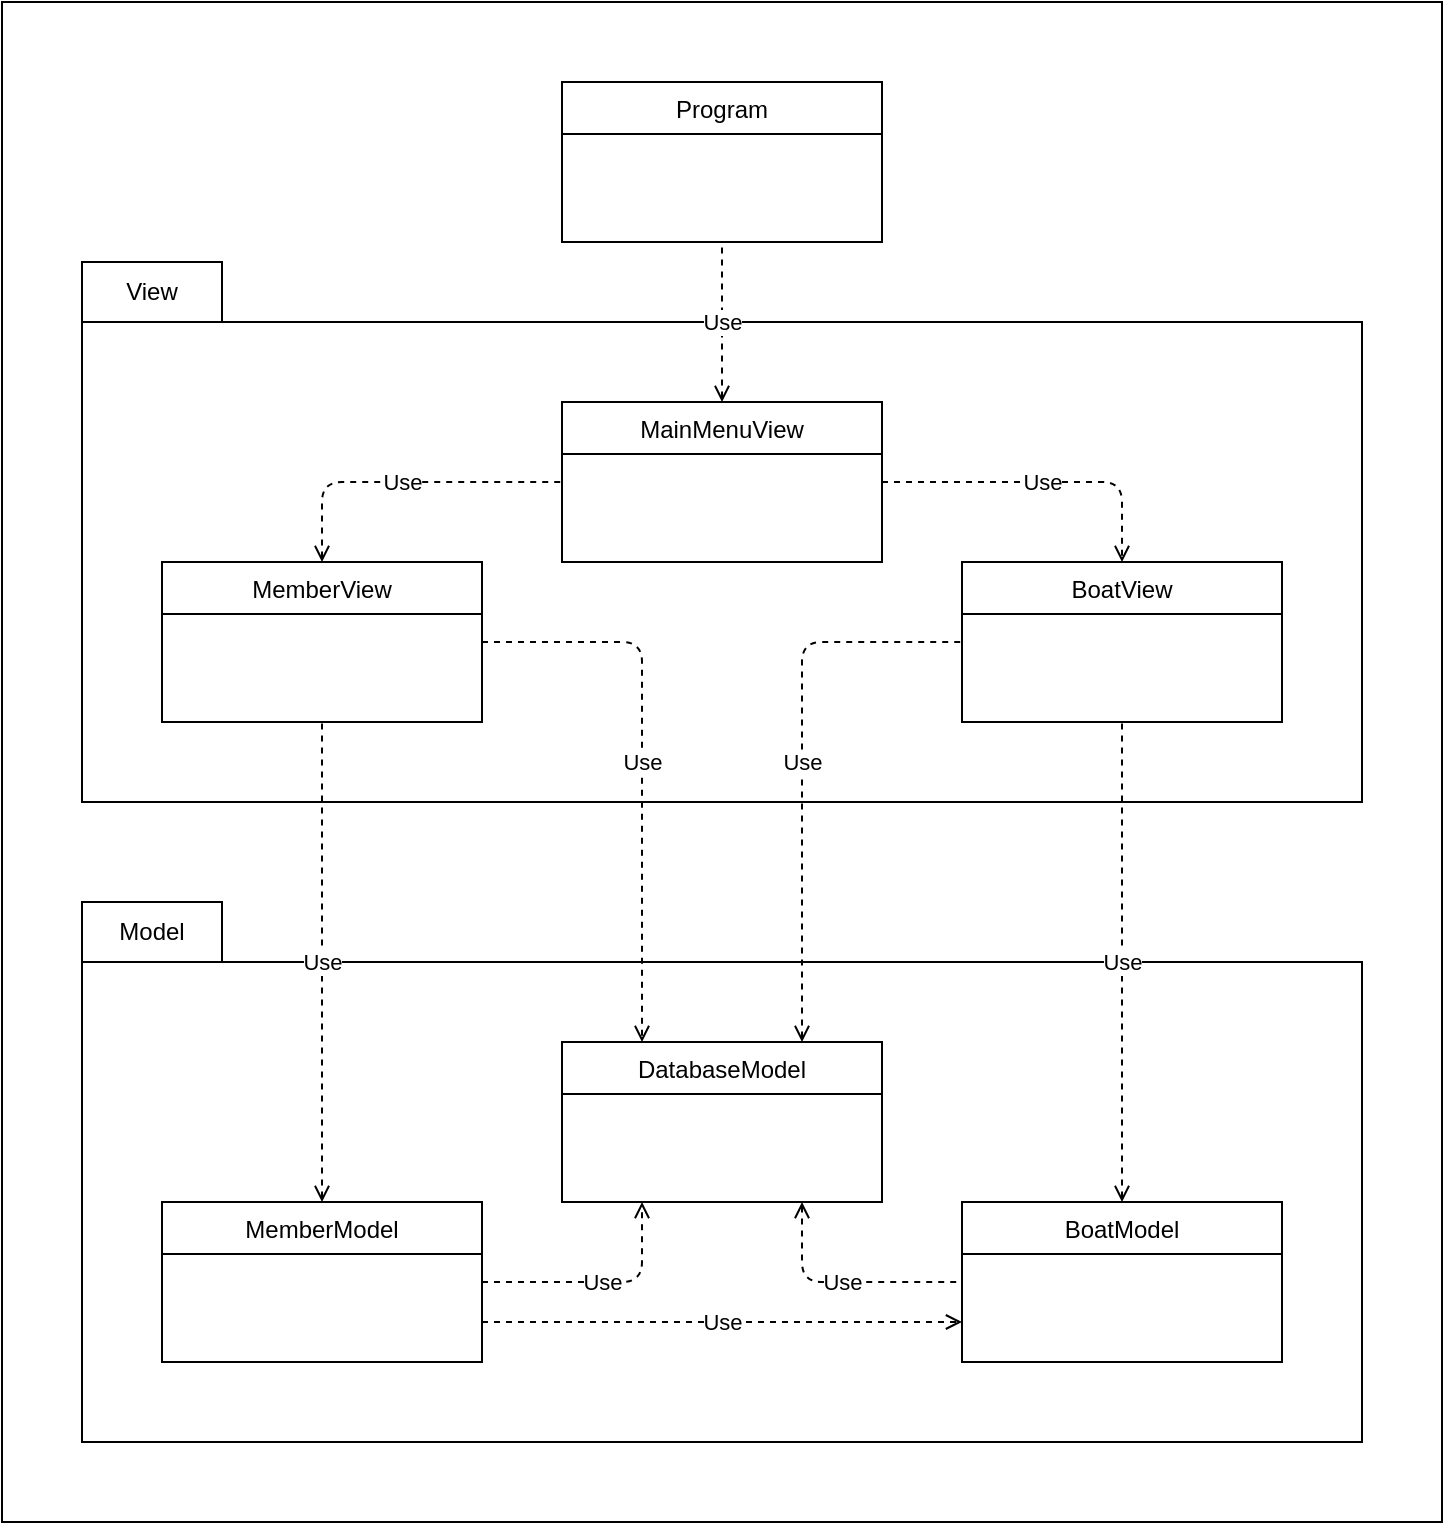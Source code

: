 <mxfile version="13.7.7" type="device"><diagram id="C5RBs43oDa-KdzZeNtuy" name="Page-1"><mxGraphModel dx="782" dy="437" grid="1" gridSize="10" guides="1" tooltips="1" connect="1" arrows="1" fold="1" page="1" pageScale="1" pageWidth="827" pageHeight="1169" math="0" shadow="0"><root><mxCell id="WIyWlLk6GJQsqaUBKTNV-0"/><mxCell id="WIyWlLk6GJQsqaUBKTNV-1" parent="WIyWlLk6GJQsqaUBKTNV-0"/><mxCell id="7UmFxp3ozavh9uDeKWcq-37" value="" style="rounded=0;whiteSpace=wrap;html=1;" vertex="1" parent="WIyWlLk6GJQsqaUBKTNV-1"><mxGeometry width="720" height="760" as="geometry"/></mxCell><mxCell id="7UmFxp3ozavh9uDeKWcq-14" value="" style="rounded=0;whiteSpace=wrap;html=1;" vertex="1" parent="WIyWlLk6GJQsqaUBKTNV-1"><mxGeometry x="40" y="480" width="640" height="240" as="geometry"/></mxCell><mxCell id="7UmFxp3ozavh9uDeKWcq-8" value="" style="rounded=0;whiteSpace=wrap;html=1;" vertex="1" parent="WIyWlLk6GJQsqaUBKTNV-1"><mxGeometry x="40" y="160" width="640" height="240" as="geometry"/></mxCell><mxCell id="zkfFHV4jXpPFQw0GAbJ--6" value="Program&#10;" style="swimlane;fontStyle=0;align=center;verticalAlign=top;childLayout=stackLayout;horizontal=1;startSize=26;horizontalStack=0;resizeParent=1;resizeLast=0;collapsible=1;marginBottom=0;rounded=0;shadow=0;strokeWidth=1;" parent="WIyWlLk6GJQsqaUBKTNV-1" vertex="1"><mxGeometry x="280" y="40" width="160" height="80" as="geometry"><mxRectangle x="130" y="380" width="160" height="26" as="alternateBounds"/></mxGeometry></mxCell><mxCell id="7UmFxp3ozavh9uDeKWcq-4" value="Use" style="endArrow=none;dashed=1;html=1;startArrow=open;startFill=0;exitX=0.5;exitY=0;exitDx=0;exitDy=0;" edge="1" parent="WIyWlLk6GJQsqaUBKTNV-1" source="7UmFxp3ozavh9uDeKWcq-5"><mxGeometry width="50" height="50" relative="1" as="geometry"><mxPoint x="360" y="160" as="sourcePoint"/><mxPoint x="360" y="120" as="targetPoint"/></mxGeometry></mxCell><mxCell id="7UmFxp3ozavh9uDeKWcq-5" value="MainMenuView" style="swimlane;fontStyle=0;align=center;verticalAlign=top;childLayout=stackLayout;horizontal=1;startSize=26;horizontalStack=0;resizeParent=1;resizeLast=0;collapsible=1;marginBottom=0;rounded=0;shadow=0;strokeWidth=1;" vertex="1" parent="WIyWlLk6GJQsqaUBKTNV-1"><mxGeometry x="280" y="200" width="160" height="80" as="geometry"><mxRectangle x="130" y="380" width="160" height="26" as="alternateBounds"/></mxGeometry></mxCell><mxCell id="7UmFxp3ozavh9uDeKWcq-6" value="MemberView" style="swimlane;fontStyle=0;align=center;verticalAlign=top;childLayout=stackLayout;horizontal=1;startSize=26;horizontalStack=0;resizeParent=1;resizeLast=0;collapsible=1;marginBottom=0;rounded=0;shadow=0;strokeWidth=1;" vertex="1" parent="WIyWlLk6GJQsqaUBKTNV-1"><mxGeometry x="80" y="280" width="160" height="80" as="geometry"><mxRectangle x="130" y="380" width="160" height="26" as="alternateBounds"/></mxGeometry></mxCell><mxCell id="7UmFxp3ozavh9uDeKWcq-7" value="BoatView" style="swimlane;fontStyle=0;align=center;verticalAlign=top;childLayout=stackLayout;horizontal=1;startSize=26;horizontalStack=0;resizeParent=1;resizeLast=0;collapsible=1;marginBottom=0;rounded=0;shadow=0;strokeWidth=1;" vertex="1" parent="WIyWlLk6GJQsqaUBKTNV-1"><mxGeometry x="480" y="280" width="160" height="80" as="geometry"><mxRectangle x="130" y="380" width="160" height="26" as="alternateBounds"/></mxGeometry></mxCell><mxCell id="7UmFxp3ozavh9uDeKWcq-17" value="" style="rounded=0;whiteSpace=wrap;html=1;" vertex="1" parent="WIyWlLk6GJQsqaUBKTNV-1"><mxGeometry x="40" y="130" width="70" height="30" as="geometry"/></mxCell><mxCell id="7UmFxp3ozavh9uDeKWcq-18" value="View" style="text;html=1;strokeColor=none;fillColor=none;align=center;verticalAlign=middle;whiteSpace=wrap;rounded=0;" vertex="1" parent="WIyWlLk6GJQsqaUBKTNV-1"><mxGeometry x="55" y="135" width="40" height="20" as="geometry"/></mxCell><mxCell id="7UmFxp3ozavh9uDeKWcq-10" value="DatabaseModel" style="swimlane;fontStyle=0;align=center;verticalAlign=top;childLayout=stackLayout;horizontal=1;startSize=26;horizontalStack=0;resizeParent=1;resizeLast=0;collapsible=1;marginBottom=0;rounded=0;shadow=0;strokeWidth=1;" vertex="1" parent="WIyWlLk6GJQsqaUBKTNV-1"><mxGeometry x="280" y="520" width="160" height="80" as="geometry"><mxRectangle x="130" y="380" width="160" height="26" as="alternateBounds"/></mxGeometry></mxCell><mxCell id="7UmFxp3ozavh9uDeKWcq-12" value="BoatModel" style="swimlane;fontStyle=0;align=center;verticalAlign=top;childLayout=stackLayout;horizontal=1;startSize=26;horizontalStack=0;resizeParent=1;resizeLast=0;collapsible=1;marginBottom=0;rounded=0;shadow=0;strokeWidth=1;" vertex="1" parent="WIyWlLk6GJQsqaUBKTNV-1"><mxGeometry x="480" y="600" width="160" height="80" as="geometry"><mxRectangle x="130" y="380" width="160" height="26" as="alternateBounds"/></mxGeometry></mxCell><mxCell id="7UmFxp3ozavh9uDeKWcq-13" value="MemberModel" style="swimlane;fontStyle=0;align=center;verticalAlign=top;childLayout=stackLayout;horizontal=1;startSize=26;horizontalStack=0;resizeParent=1;resizeLast=0;collapsible=1;marginBottom=0;rounded=0;shadow=0;strokeWidth=1;" vertex="1" parent="WIyWlLk6GJQsqaUBKTNV-1"><mxGeometry x="80" y="600" width="160" height="80" as="geometry"><mxRectangle x="130" y="380" width="160" height="26" as="alternateBounds"/></mxGeometry></mxCell><mxCell id="7UmFxp3ozavh9uDeKWcq-20" value="" style="rounded=0;whiteSpace=wrap;html=1;" vertex="1" parent="WIyWlLk6GJQsqaUBKTNV-1"><mxGeometry x="40" y="450" width="70" height="30" as="geometry"/></mxCell><mxCell id="7UmFxp3ozavh9uDeKWcq-21" value="Model" style="text;html=1;strokeColor=none;fillColor=none;align=center;verticalAlign=middle;whiteSpace=wrap;rounded=0;" vertex="1" parent="WIyWlLk6GJQsqaUBKTNV-1"><mxGeometry x="55" y="455" width="40" height="20" as="geometry"/></mxCell><mxCell id="7UmFxp3ozavh9uDeKWcq-25" value="Use" style="endArrow=none;dashed=1;html=1;entryX=0;entryY=0.5;entryDx=0;entryDy=0;startArrow=open;startFill=0;" edge="1" parent="WIyWlLk6GJQsqaUBKTNV-1" target="7UmFxp3ozavh9uDeKWcq-5"><mxGeometry width="50" height="50" relative="1" as="geometry"><mxPoint x="160" y="280" as="sourcePoint"/><mxPoint x="210" y="230" as="targetPoint"/><Array as="points"><mxPoint x="160" y="240"/></Array></mxGeometry></mxCell><mxCell id="7UmFxp3ozavh9uDeKWcq-26" value="Use" style="endArrow=open;dashed=1;html=1;entryX=0.5;entryY=0;entryDx=0;entryDy=0;startArrow=none;startFill=0;endFill=0;" edge="1" parent="WIyWlLk6GJQsqaUBKTNV-1" target="7UmFxp3ozavh9uDeKWcq-7"><mxGeometry width="50" height="50" relative="1" as="geometry"><mxPoint x="440" y="240" as="sourcePoint"/><mxPoint x="490" y="190" as="targetPoint"/><Array as="points"><mxPoint x="560" y="240"/></Array></mxGeometry></mxCell><mxCell id="7UmFxp3ozavh9uDeKWcq-27" value="Use" style="endArrow=none;dashed=1;html=1;exitX=0.5;exitY=0;exitDx=0;exitDy=0;startArrow=open;startFill=0;" edge="1" parent="WIyWlLk6GJQsqaUBKTNV-1" source="7UmFxp3ozavh9uDeKWcq-13"><mxGeometry width="50" height="50" relative="1" as="geometry"><mxPoint x="110" y="410" as="sourcePoint"/><mxPoint x="160" y="360" as="targetPoint"/></mxGeometry></mxCell><mxCell id="7UmFxp3ozavh9uDeKWcq-30" value="Use" style="endArrow=open;dashed=1;html=1;exitX=1;exitY=0.5;exitDx=0;exitDy=0;entryX=0.25;entryY=0;entryDx=0;entryDy=0;endFill=0;" edge="1" parent="WIyWlLk6GJQsqaUBKTNV-1" source="7UmFxp3ozavh9uDeKWcq-6" target="7UmFxp3ozavh9uDeKWcq-10"><mxGeometry width="50" height="50" relative="1" as="geometry"><mxPoint x="280" y="370" as="sourcePoint"/><mxPoint x="320" y="320" as="targetPoint"/><Array as="points"><mxPoint x="320" y="320"/></Array></mxGeometry></mxCell><mxCell id="7UmFxp3ozavh9uDeKWcq-31" value="Use" style="endArrow=none;dashed=1;html=1;exitX=0.75;exitY=0;exitDx=0;exitDy=0;endFill=0;startArrow=open;startFill=0;" edge="1" parent="WIyWlLk6GJQsqaUBKTNV-1" source="7UmFxp3ozavh9uDeKWcq-10"><mxGeometry width="50" height="50" relative="1" as="geometry"><mxPoint x="430" y="370" as="sourcePoint"/><mxPoint x="480" y="320" as="targetPoint"/><Array as="points"><mxPoint x="400" y="320"/></Array></mxGeometry></mxCell><mxCell id="7UmFxp3ozavh9uDeKWcq-32" value="Use" style="endArrow=none;dashed=1;html=1;exitX=0.5;exitY=0;exitDx=0;exitDy=0;startArrow=open;startFill=0;" edge="1" parent="WIyWlLk6GJQsqaUBKTNV-1" source="7UmFxp3ozavh9uDeKWcq-12"><mxGeometry width="50" height="50" relative="1" as="geometry"><mxPoint x="510" y="410" as="sourcePoint"/><mxPoint x="560" y="360" as="targetPoint"/></mxGeometry></mxCell><mxCell id="7UmFxp3ozavh9uDeKWcq-33" value="Use" style="endArrow=open;dashed=1;html=1;exitX=1;exitY=0.5;exitDx=0;exitDy=0;entryX=0.25;entryY=1;entryDx=0;entryDy=0;endFill=0;" edge="1" parent="WIyWlLk6GJQsqaUBKTNV-1" source="7UmFxp3ozavh9uDeKWcq-13" target="7UmFxp3ozavh9uDeKWcq-10"><mxGeometry width="50" height="50" relative="1" as="geometry"><mxPoint x="270" y="670" as="sourcePoint"/><mxPoint x="320" y="620" as="targetPoint"/><Array as="points"><mxPoint x="320" y="640"/></Array></mxGeometry></mxCell><mxCell id="7UmFxp3ozavh9uDeKWcq-34" value="Use" style="endArrow=none;dashed=1;html=1;exitX=0.75;exitY=1;exitDx=0;exitDy=0;startArrow=open;startFill=0;" edge="1" parent="WIyWlLk6GJQsqaUBKTNV-1" source="7UmFxp3ozavh9uDeKWcq-10"><mxGeometry width="50" height="50" relative="1" as="geometry"><mxPoint x="430" y="690" as="sourcePoint"/><mxPoint x="480" y="640" as="targetPoint"/><Array as="points"><mxPoint x="400" y="640"/></Array></mxGeometry></mxCell><mxCell id="7UmFxp3ozavh9uDeKWcq-35" value="Use" style="endArrow=open;dashed=1;html=1;entryX=0;entryY=0.75;entryDx=0;entryDy=0;endFill=0;" edge="1" parent="WIyWlLk6GJQsqaUBKTNV-1" target="7UmFxp3ozavh9uDeKWcq-12"><mxGeometry width="50" height="50" relative="1" as="geometry"><mxPoint x="240" y="660" as="sourcePoint"/><mxPoint x="290" y="615" as="targetPoint"/></mxGeometry></mxCell></root></mxGraphModel></diagram></mxfile>